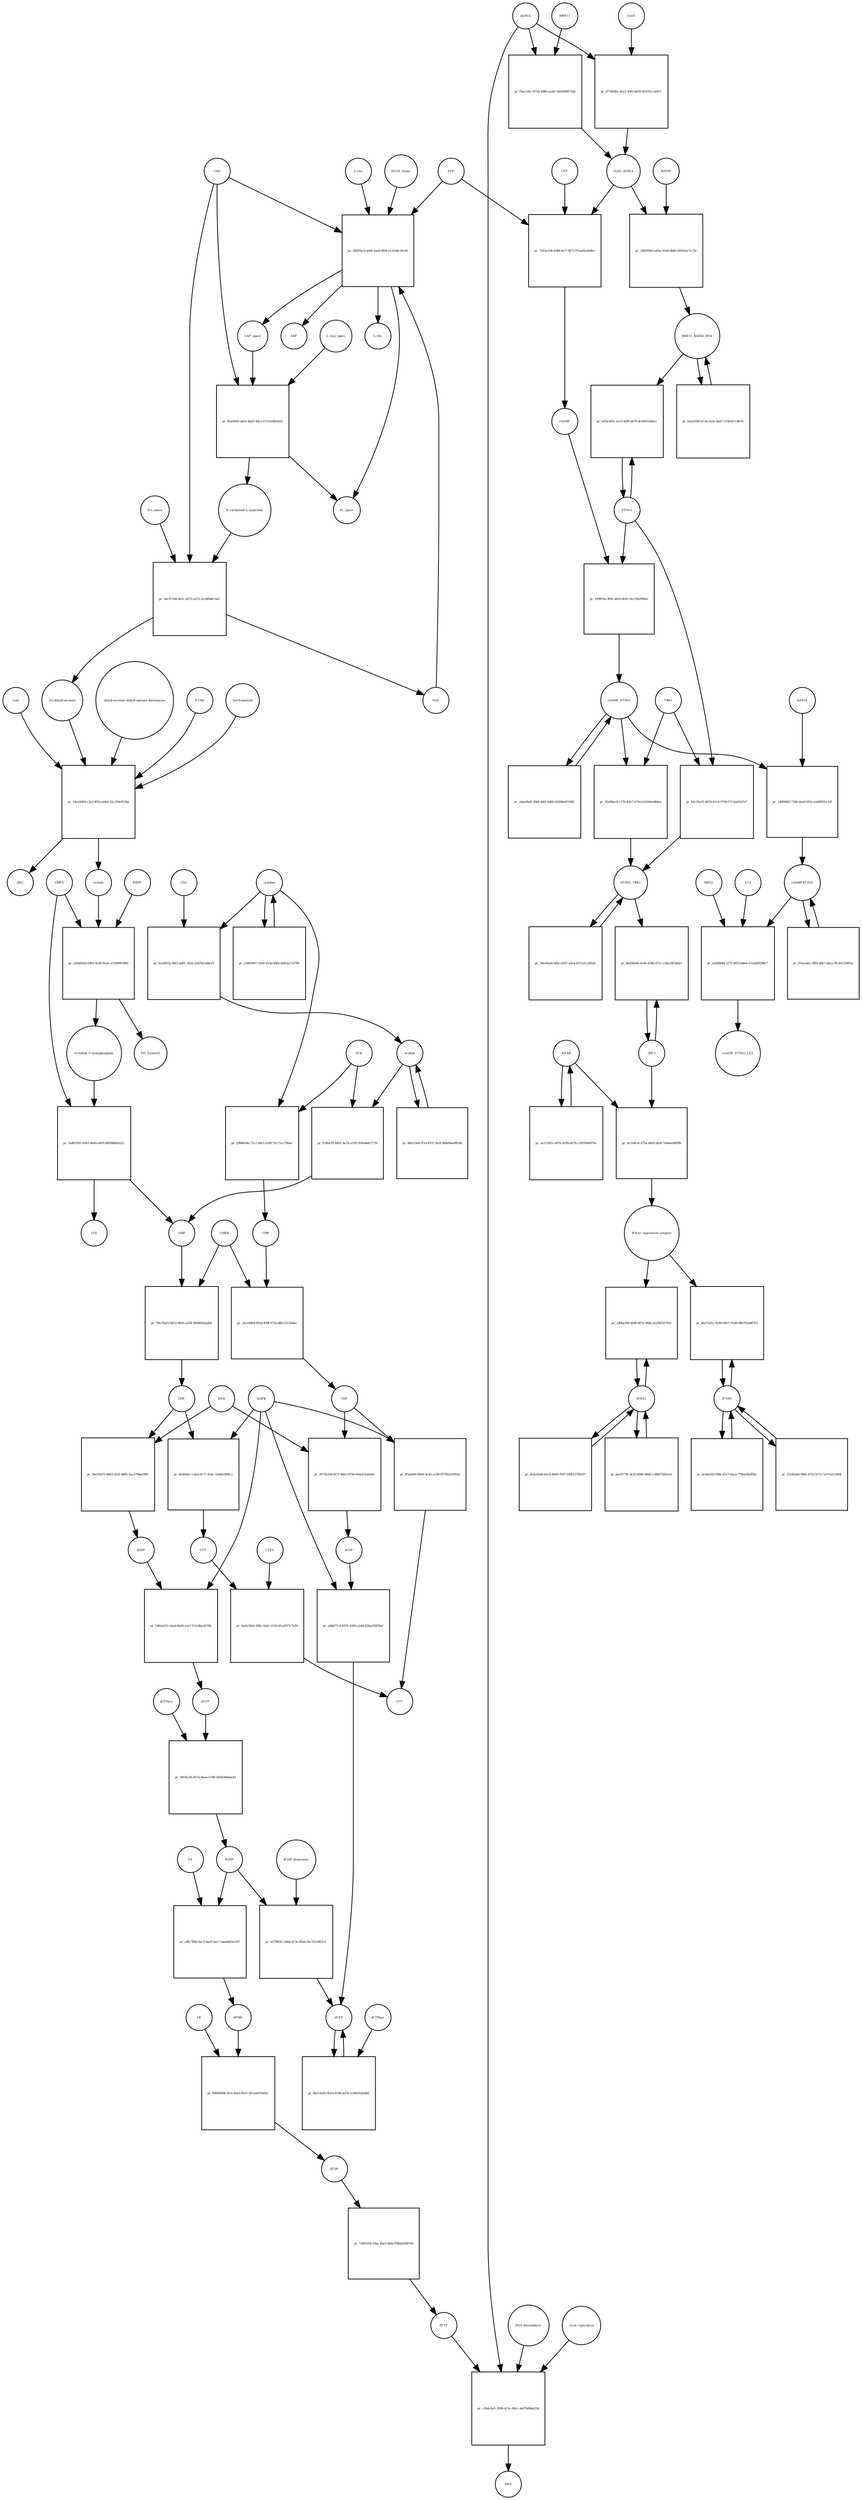 strict digraph  {
"L-Gln" [annotation="", bipartite=0, cls="simple chemical", fontsize=4, label="L-Gln", shape=circle];
"pr_08fd7ac3-a06f-42a9-8fb4-e23534c16c06" [annotation="", bipartite=1, cls=process, fontsize=4, label="pr_08fd7ac3-a06f-42a9-8fb4-e23534c16c06", shape=square];
CAP_space [annotation="", bipartite=0, cls="simple chemical", fontsize=4, label=CAP_space, shape=circle];
CAD [annotation="", bipartite=0, cls=macromolecule, fontsize=4, label=CAD, shape=circle];
HCO3_minus [annotation="", bipartite=0, cls="simple chemical", fontsize=4, label=HCO3_minus, shape=circle];
H2O [annotation="", bipartite=0, cls="simple chemical", fontsize=4, label=H2O, shape=circle];
ATP [annotation="", bipartite=0, cls="simple chemical", fontsize=4, label=ATP, shape=circle];
"L-Glu" [annotation="", bipartite=0, cls="simple chemical", fontsize=4, label="L-Glu", shape=circle];
ADP [annotation="", bipartite=0, cls="simple chemical", fontsize=4, label=ADP, shape=circle];
Pi_space [annotation="", bipartite=0, cls="simple chemical", fontsize=4, label=Pi_space, shape=circle];
cytidine [annotation="", bipartite=0, cls="simple chemical", fontsize=4, label=cytidine, shape=circle];
"pr_fee9952a-d6f3-4d91-943d-5e87b63eb619" [annotation="", bipartite=1, cls=process, fontsize=4, label="pr_fee9952a-d6f3-4d91-943d-5e87b63eb619", shape=square];
uridine [annotation="", bipartite=0, cls="simple chemical", fontsize=4, label=uridine, shape=circle];
CDA [annotation="", bipartite=0, cls=macromolecule, fontsize=4, label=CDA, shape=circle];
"pr_f59facf4-4801-4a74-a539-929a4b817739" [annotation="", bipartite=1, cls=process, fontsize=4, label="pr_f59facf4-4801-4a74-a539-929a4b817739", shape=square];
UMP [annotation="", bipartite=0, cls="simple chemical", fontsize=4, label=UMP, shape=circle];
UCK [annotation="", bipartite=0, cls=macromolecule, fontsize=4, label=UCK, shape=circle];
"pr_2068624a-72c1-4811-a09f-7b171cc748ee" [annotation="", bipartite=1, cls=process, fontsize=4, label="pr_2068624a-72c1-4811-a09f-7b171cc748ee", shape=square];
CMP [annotation="", bipartite=0, cls="simple chemical", fontsize=4, label=CMP, shape=circle];
"pr_8bfc53eb-ff1d-4531-9a2f-6dbd4ae8818b" [annotation="", bipartite=1, cls=process, fontsize=4, label="pr_8bfc53eb-ff1d-4531-9a2f-6dbd4ae8818b", shape=square];
"pr_e3883097-5169-419a-90fd-9af62a733789" [annotation="", bipartite=1, cls=process, fontsize=4, label="pr_e3883097-5169-419a-90fd-9af62a733789", shape=square];
"pr_99a78a83-b652-4826-a264-2608f442a0b4" [annotation="", bipartite=1, cls=process, fontsize=4, label="pr_99a78a83-b652-4826-a264-2608f442a0b4", shape=square];
UDP [annotation="", bipartite=0, cls="simple chemical", fontsize=4, label=UDP, shape=circle];
CMPK [annotation="", bipartite=0, cls=macromolecule, fontsize=4, label=CMPK, shape=circle];
"pr_362a9d64-f65d-409f-87a4-dfbc33145dec" [annotation="", bipartite=1, cls=process, fontsize=4, label="pr_362a9d64-f65d-409f-87a4-dfbc33145dec", shape=square];
CDP [annotation="", bipartite=0, cls="simple chemical", fontsize=4, label=CDP, shape=circle];
"pr_444fede7-cab3-4c77-9c4c-1ef6bc8f0fcc" [annotation="", bipartite=1, cls=process, fontsize=4, label="pr_444fede7-cab3-4c77-9c4c-1ef6bc8f0fcc", shape=square];
UTP [annotation="", bipartite=0, cls="simple chemical", fontsize=4, label=UTP, shape=circle];
NDPK [annotation="", bipartite=0, cls=macromolecule, fontsize=4, label=NDPK, shape=circle];
"pr_ff5daf00-8949-4c45-a338-937952c0593b" [annotation="", bipartite=1, cls=process, fontsize=4, label="pr_ff5daf00-8949-4c45-a338-937952c0593b", shape=square];
CTP [annotation="", bipartite=0, cls="simple chemical", fontsize=4, label=CTP, shape=circle];
"pr_4e8a39e0-098c-4a4c-a51b-65cd557c7a59" [annotation="", bipartite=1, cls=process, fontsize=4, label="pr_4e8a39e0-098c-4a4c-a51b-65cd557c7a59", shape=square];
CTPS [annotation="", bipartite=0, cls=macromolecule, fontsize=4, label=CTPS, shape=circle];
"pr_9ee55d7e-6803-422f-b885-5ac379bee990" [annotation="", bipartite=1, cls=process, fontsize=4, label="pr_9ee55d7e-6803-422f-b885-5ac379bee990", shape=square];
dUDP [annotation="", bipartite=0, cls="simple chemical", fontsize=4, label=dUDP, shape=circle];
RNR [annotation="", bipartite=0, cls=macromolecule, fontsize=4, label=RNR, shape=circle];
"pr_5db2ed31-c6ad-4b99-a1a7-f13c8ba3670b" [annotation="", bipartite=1, cls=process, fontsize=4, label="pr_5db2ed31-c6ad-4b99-a1a7-f13c8ba3670b", shape=square];
dUTP [annotation="", bipartite=0, cls="simple chemical", fontsize=4, label=dUTP, shape=circle];
dCDP [annotation="", bipartite=0, cls="simple chemical", fontsize=4, label=dCDP, shape=circle];
"pr_adb877c4-b976-4280-a24d-42bee92f95ef" [annotation="", bipartite=1, cls=process, fontsize=4, label="pr_adb877c4-b976-4280-a24d-42bee92f95ef", shape=square];
dCTP [annotation="", bipartite=0, cls="simple chemical", fontsize=4, label=dCTP, shape=circle];
"pr_9572b356-bf71-46b3-979d-fe6e2cb2a001" [annotation="", bipartite=1, cls=process, fontsize=4, label="pr_9572b356-bf71-46b3-979d-fe6e2cb2a001", shape=square];
"pr_3618a1fb-827a-4aaa-b789-5d3434bdae42" [annotation="", bipartite=1, cls=process, fontsize=4, label="pr_3618a1fb-827a-4aaa-b789-5d3434bdae42", shape=square];
dUMP [annotation="", bipartite=0, cls="simple chemical", fontsize=4, label=dUMP, shape=circle];
dUTPase [annotation="", bipartite=0, cls=macromolecule, fontsize=4, label=dUTPase, shape=circle];
"pr_0b1c9a85-82c6-459b-b376-519fd324eb60" [annotation="", bipartite=1, cls=process, fontsize=4, label="pr_0b1c9a85-82c6-459b-b376-519fd324eb60", shape=square];
dCTPase [annotation="", bipartite=0, cls=macromolecule, fontsize=4, label=dCTPase, shape=circle];
"pr_ad78f641-eb64-417a-82ab-8ac101e865c1" [annotation="", bipartite=1, cls=process, fontsize=4, label="pr_ad78f641-eb64-417a-82ab-8ac101e865c1", shape=square];
"dCMP deaminase" [annotation="", bipartite=0, cls=macromolecule, fontsize=4, label="dCMP deaminase", shape=circle];
"pr_cf8c788d-4ac5-4ae9-aec7-eae6465ecf07" [annotation="", bipartite=1, cls=process, fontsize=4, label="pr_cf8c788d-4ac5-4ae9-aec7-eae6465ecf07", shape=square];
dTMP [annotation="", bipartite=0, cls="simple chemical", fontsize=4, label=dTMP, shape=circle];
TS [annotation="", bipartite=0, cls=macromolecule, fontsize=4, label=TS, shape=circle];
"pr_b0606938-3fc6-45d3-9531-d21ea835683c" [annotation="", bipartite=1, cls=process, fontsize=4, label="pr_b0606938-3fc6-45d3-9531-d21ea835683c", shape=square];
dTDP [annotation="", bipartite=0, cls="simple chemical", fontsize=4, label=dTDP, shape=circle];
TK [annotation="", bipartite=0, cls=macromolecule, fontsize=4, label=TK, shape=circle];
"pr_728f1056-f3ba-45e5-bfda-f980a6290765" [annotation="", bipartite=1, cls=process, fontsize=4, label="pr_728f1056-f3ba-45e5-bfda-f980a6290765", shape=square];
dTTP [annotation="", bipartite=0, cls="simple chemical", fontsize=4, label=dTTP, shape=circle];
dsDNA [annotation="", bipartite=0, cls="simple chemical", fontsize=4, label=dsDNA, shape=circle];
"pr_0778690c-8e15-49f5-b659-816351c3e87c" [annotation="", bipartite=1, cls=process, fontsize=4, label="pr_0778690c-8e15-49f5-b659-816351c3e87c", shape=square];
cGAS [annotation="", bipartite=0, cls=macromolecule, fontsize=4, label=cGAS, shape=circle];
cGAS_dsDNA [annotation="", bipartite=0, cls=complex, fontsize=4, label=cGAS_dsDNA, shape=circle];
"pr_7d23a1b8-6584-4cf7-9f71-07ead3a40dbe" [annotation="", bipartite=1, cls=process, fontsize=4, label="pr_7d23a1b8-6584-4cf7-9f71-07ead3a40dbe", shape=square];
GTP [annotation="", bipartite=0, cls="simple chemical", fontsize=4, label=GTP, shape=circle];
cGAMP [annotation="", bipartite=0, cls="simple chemical", fontsize=4, label=cGAMP, shape=circle];
"pr_1ff8f03a-9f42-4b1b-8ef0-24c25fe999a0" [annotation="", bipartite=1, cls=process, fontsize=4, label="pr_1ff8f03a-9f42-4b1b-8ef0-24c25fe999a0", shape=square];
STING [annotation="", bipartite=0, cls="macromolecule multimer", fontsize=4, label=STING, shape=circle];
cGAMP_STING [annotation="", bipartite=0, cls=complex, fontsize=4, label=cGAMP_STING, shape=circle];
TBK1 [annotation="", bipartite=0, cls=macromolecule, fontsize=4, label=TBK1, shape=circle];
"pr_62e88ac8-117b-43e7-b794-b21b93e48dea" [annotation="", bipartite=1, cls=process, fontsize=4, label="pr_62e88ac8-117b-43e7-b794-b21b93e48dea", shape=square];
STING_TBK1 [annotation="", bipartite=0, cls=complex, fontsize=4, label=STING_TBK1, shape=circle];
"pr_2dae0bd1-3bf6-4d6f-8480-62600e831685" [annotation="", bipartite=1, cls=process, fontsize=4, label="pr_2dae0bd1-3bf6-4d6f-8480-62600e831685", shape=square];
"pr_18ee8a4e-bfbc-4367-a5cd-637e21c285d2" [annotation="", bipartite=1, cls=process, fontsize=4, label="pr_18ee8a4e-bfbc-4367-a5cd-637e21c285d2", shape=square];
"NF-kB" [annotation="", bipartite=0, cls=complex, fontsize=4, label="NF-kB", shape=circle];
"pr_ae312651-e87e-4258-ab7b-c5f03564870c" [annotation="", bipartite=1, cls=process, fontsize=4, label="pr_ae312651-e87e-4258-ab7b-c5f03564870c", shape=square];
IFNA1 [annotation="", bipartite=0, cls="nucleic acid feature", fontsize=4, label=IFNA1, shape=circle];
"pr_bac8775f-3e35-404b-98d5-c386075d5ea4" [annotation="", bipartite=1, cls=process, fontsize=4, label="pr_bac8775f-3e35-404b-98d5-c386075d5ea4", shape=square];
IFNB1 [annotation="", bipartite=0, cls="nucleic acid feature", fontsize=4, label=IFNB1, shape=circle];
"pr_37a49ab6-f88e-4722-b711-5c97e4120f4f" [annotation="", bipartite=1, cls=process, fontsize=4, label="pr_37a49ab6-f88e-4722-b711-5c97e4120f4f", shape=square];
"pr_8c6cb5d4-d3c9-4b49-9597-f49b137f4107" [annotation="", bipartite=1, cls=process, fontsize=4, label="pr_8c6cb5d4-d3c9-4b49-9597-f49b137f4107", shape=square];
"pr_4cb0cf42-f49e-47e7-baca-7780a5b2f06c" [annotation="", bipartite=1, cls=process, fontsize=4, label="pr_4cb0cf42-f49e-47e7-baca-7780a5b2f06c", shape=square];
"pr_bb27e01c-9240-4815-91dd-d4b785ad8763" [annotation="", bipartite=1, cls=process, fontsize=4, label="pr_bb27e01c-9240-4815-91dd-d4b785ad8763", shape=square];
"IFNA1 expression complex" [annotation="", bipartite=0, cls=complex, fontsize=4, label="IFNA1 expression complex", shape=circle];
"cGAMP-STING" [annotation="", bipartite=0, cls=complex, fontsize=4, label="cGAMP-STING", shape=circle];
"pr_f05ea4ec-38f4-4b07-bbca-9fc44139495a" [annotation="", bipartite=1, cls=process, fontsize=4, label="pr_f05ea4ec-38f4-4b07-bbca-9fc44139495a", shape=square];
"pr_f5ee1d1c-8724-4080-aadd-7ab9999071bb" [annotation="", bipartite=1, cls=process, fontsize=4, label="pr_f5ee1d1c-8724-4080-aadd-7ab9999071bb", shape=square];
MRE11 [annotation="", bipartite=0, cls="macromolecule multimer", fontsize=4, label=MRE11, shape=circle];
RAD50 [annotation="", bipartite=0, cls="macromolecule multimer", fontsize=4, label=RAD50, shape=circle];
"pr_26929563-a60a-45a8-bb82-092942c7c73c" [annotation="", bipartite=1, cls=process, fontsize=4, label="pr_26929563-a60a-45a8-bb82-092942c7c73c", shape=square];
MRE11_RAD50_DNA [annotation="", bipartite=0, cls=complex, fontsize=4, label=MRE11_RAD50_DNA, shape=circle];
IRF3 [annotation="", bipartite=0, cls="macromolecule multimer", fontsize=4, label=IRF3, shape=circle];
"pr_8ed3b044-dc66-4340-872c-23de18f34641" [annotation="", bipartite=1, cls=process, fontsize=4, label="pr_8ed3b044-dc66-4340-872c-23de18f34641", shape=square];
"pr_1d6f0682-7348-4ea6-bf0e-aaf48935c14f" [annotation="", bipartite=1, cls=process, fontsize=4, label="pr_1d6f0682-7348-4ea6-bf0e-aaf48935c14f", shape=square];
SAR1A [annotation="", bipartite=0, cls=macromolecule, fontsize=4, label=SAR1A, shape=circle];
"pr_e2d88884-1f71-4933-b8e4-e15ad50290c7" [annotation="", bipartite=1, cls=process, fontsize=4, label="pr_e2d88884-1f71-4933-b8e4-e15ad50290c7", shape=square];
LC3 [annotation="", bipartite=0, cls=macromolecule, fontsize=4, label=LC3, shape=circle];
cGAMP_STING_LC3 [annotation="", bipartite=0, cls=complex, fontsize=4, label=cGAMP_STING_LC3, shape=circle];
WIPI2 [annotation="", bipartite=0, cls=macromolecule, fontsize=4, label=WIPI2, shape=circle];
"pr_e93e3601-1ec9-42f9-b679-4cd5031dfdcc" [annotation="", bipartite=1, cls=process, fontsize=4, label="pr_e93e3601-1ec9-42f9-b679-4cd5031dfdcc", shape=square];
"pr_b1c35a35-4633-41c0-9790-f711ba05d7e7" [annotation="", bipartite=1, cls=process, fontsize=4, label="pr_b1c35a35-4633-41c0-9790-f711ba05d7e7", shape=square];
"pr_fea3c695-b734-422e-bad7-5749347c867b" [annotation="", bipartite=1, cls=process, fontsize=4, label="pr_fea3c695-b734-422e-bad7-5749347c867b", shape=square];
"pr_9fa03f65-4a91-4d25-9dce-b715160b3443" [annotation="", bipartite=1, cls=process, fontsize=4, label="pr_9fa03f65-4a91-4d25-9dce-b715160b3443", shape=square];
"N-carbamoyl-L-aspartate" [annotation="", bipartite=0, cls="simple chemical", fontsize=4, label="N-carbamoyl-L-aspartate", shape=circle];
"L-Asp_space" [annotation="", bipartite=0, cls="simple chemical", fontsize=4, label="L-Asp_space", shape=circle];
"pr_48c97108-8e2c-4272-a213-2e24f6de14a3" [annotation="", bipartite=1, cls=process, fontsize=4, label="pr_48c97108-8e2c-4272-a213-2e24f6de14a3", shape=square];
"(S)-dihydroorotate" [annotation="", bipartite=0, cls="simple chemical", fontsize=4, label="(S)-dihydroorotate", shape=circle];
"H+_space" [annotation="", bipartite=0, cls="simple chemical", fontsize=4, label="H+_space", shape=circle];
"pr_1dcc8d54-c2a3-491a-a0a6-52c259e953ba" [annotation="", bipartite=1, cls=process, fontsize=4, label="pr_1dcc8d54-c2a3-491a-a0a6-52c259e953ba", shape=square];
orotate [annotation="", bipartite=0, cls="simple chemical", fontsize=4, label=orotate, shape=circle];
"dihydroorotate dehydrogenase holoenzyme" [annotation="", bipartite=0, cls="simple chemical", fontsize=4, label="dihydroorotate dehydrogenase holoenzyme", shape=circle];
P1788 [annotation="", bipartite=0, cls="simple chemical", fontsize=4, label=P1788, shape=circle];
Teriflunomide [annotation="", bipartite=0, cls="simple chemical", fontsize=4, label=Teriflunomide, shape=circle];
CoQ [annotation="", bipartite=0, cls="simple chemical", fontsize=4, label=CoQ, shape=circle];
QH2 [annotation="", bipartite=0, cls="simple chemical", fontsize=4, label=QH2, shape=circle];
"pr_e20d0b5d-6981-4c06-9e2e-a723f99c0ffd" [annotation="", bipartite=1, cls=process, fontsize=4, label="pr_e20d0b5d-6981-4c06-9e2e-a723f99c0ffd", shape=square];
"orotidine 5'-monophosphate" [annotation="", bipartite=0, cls="simple chemical", fontsize=4, label="orotidine 5'-monophosphate", shape=circle];
UMPS [annotation="", bipartite=0, cls="macromolecule multimer", fontsize=4, label=UMPS, shape=circle];
PRPP [annotation="", bipartite=0, cls="simple chemical", fontsize=4, label=PRPP, shape=circle];
"PPi [cytosol]" [annotation="", bipartite=0, cls="simple chemical", fontsize=4, label="PPi [cytosol]", shape=circle];
"pr_1a8b7642-d563-4bd9-ab93-68f3880d2a22" [annotation="", bipartite=1, cls=process, fontsize=4, label="pr_1a8b7642-d563-4bd9-ab93-68f3880d2a22", shape=square];
CO2 [annotation="", bipartite=0, cls="simple chemical", fontsize=4, label=CO2, shape=circle];
"pr_c2bdc8e5-2696-413c-88e1-4e07b84be55d" [annotation="", bipartite=1, cls=process, fontsize=4, label="pr_c2bdc8e5-2696-413c-88e1-4e07b84be55d", shape=square];
DNA [annotation="", bipartite=0, cls="nucleic acid feature", fontsize=4, label=DNA, shape=circle];
"DNA biosynthesis" [annotation="urn_miriam_obo.go_GO%3A0071897", bipartite=0, cls=phenotype, fontsize=4, label="DNA biosynthesis", shape=circle];
"virus replication" [annotation="", bipartite=0, cls=phenotype, fontsize=4, label="virus replication", shape=circle];
"pr_2d0ba584-4fd8-487e-968a-b52f4f347910" [annotation="", bipartite=1, cls=process, fontsize=4, label="pr_2d0ba584-4fd8-487e-968a-b52f4f347910", shape=square];
"pr_4c1b4caf-475a-4b65-bfa8-7dadea06f9f6" [annotation="", bipartite=1, cls=process, fontsize=4, label="pr_4c1b4caf-475a-4b65-bfa8-7dadea06f9f6", shape=square];
"L-Gln" -> "pr_08fd7ac3-a06f-42a9-8fb4-e23534c16c06"  [annotation="", interaction_type=consumption];
"pr_08fd7ac3-a06f-42a9-8fb4-e23534c16c06" -> CAP_space  [annotation="", interaction_type=production];
"pr_08fd7ac3-a06f-42a9-8fb4-e23534c16c06" -> "L-Glu"  [annotation="", interaction_type=production];
"pr_08fd7ac3-a06f-42a9-8fb4-e23534c16c06" -> ADP  [annotation="", interaction_type=production];
"pr_08fd7ac3-a06f-42a9-8fb4-e23534c16c06" -> Pi_space  [annotation="", interaction_type=production];
CAP_space -> "pr_9fa03f65-4a91-4d25-9dce-b715160b3443"  [annotation="", interaction_type=consumption];
CAD -> "pr_08fd7ac3-a06f-42a9-8fb4-e23534c16c06"  [annotation=urn_miriam_reactome_REACT_1698, interaction_type=catalysis];
CAD -> "pr_9fa03f65-4a91-4d25-9dce-b715160b3443"  [annotation=urn_miriam_reactome_REACT_1698, interaction_type=catalysis];
CAD -> "pr_48c97108-8e2c-4272-a213-2e24f6de14a3"  [annotation=urn_miriam_reactome_REACT_1698, interaction_type=catalysis];
HCO3_minus -> "pr_08fd7ac3-a06f-42a9-8fb4-e23534c16c06"  [annotation="", interaction_type=consumption];
H2O -> "pr_08fd7ac3-a06f-42a9-8fb4-e23534c16c06"  [annotation="", interaction_type=consumption];
ATP -> "pr_08fd7ac3-a06f-42a9-8fb4-e23534c16c06"  [annotation="", interaction_type=consumption];
ATP -> "pr_7d23a1b8-6584-4cf7-9f71-07ead3a40dbe"  [annotation="", interaction_type=consumption];
cytidine -> "pr_fee9952a-d6f3-4d91-943d-5e87b63eb619"  [annotation="", interaction_type=consumption];
cytidine -> "pr_2068624a-72c1-4811-a09f-7b171cc748ee"  [annotation="", interaction_type=consumption];
cytidine -> "pr_e3883097-5169-419a-90fd-9af62a733789"  [annotation="", interaction_type=consumption];
"pr_fee9952a-d6f3-4d91-943d-5e87b63eb619" -> uridine  [annotation="", interaction_type=production];
uridine -> "pr_f59facf4-4801-4a74-a539-929a4b817739"  [annotation="", interaction_type=consumption];
uridine -> "pr_8bfc53eb-ff1d-4531-9a2f-6dbd4ae8818b"  [annotation="", interaction_type=consumption];
CDA -> "pr_fee9952a-d6f3-4d91-943d-5e87b63eb619"  [annotation="", interaction_type=catalysis];
"pr_f59facf4-4801-4a74-a539-929a4b817739" -> UMP  [annotation="", interaction_type=production];
UMP -> "pr_99a78a83-b652-4826-a264-2608f442a0b4"  [annotation="", interaction_type=consumption];
UCK -> "pr_f59facf4-4801-4a74-a539-929a4b817739"  [annotation="", interaction_type=catalysis];
UCK -> "pr_2068624a-72c1-4811-a09f-7b171cc748ee"  [annotation="", interaction_type=catalysis];
"pr_2068624a-72c1-4811-a09f-7b171cc748ee" -> CMP  [annotation="", interaction_type=production];
CMP -> "pr_362a9d64-f65d-409f-87a4-dfbc33145dec"  [annotation="", interaction_type=consumption];
"pr_8bfc53eb-ff1d-4531-9a2f-6dbd4ae8818b" -> uridine  [annotation="", interaction_type=production];
"pr_e3883097-5169-419a-90fd-9af62a733789" -> cytidine  [annotation="", interaction_type=production];
"pr_99a78a83-b652-4826-a264-2608f442a0b4" -> UDP  [annotation="", interaction_type=production];
UDP -> "pr_444fede7-cab3-4c77-9c4c-1ef6bc8f0fcc"  [annotation="", interaction_type=consumption];
UDP -> "pr_9ee55d7e-6803-422f-b885-5ac379bee990"  [annotation="", interaction_type=consumption];
CMPK -> "pr_99a78a83-b652-4826-a264-2608f442a0b4"  [annotation="", interaction_type=catalysis];
CMPK -> "pr_362a9d64-f65d-409f-87a4-dfbc33145dec"  [annotation="", interaction_type=catalysis];
"pr_362a9d64-f65d-409f-87a4-dfbc33145dec" -> CDP  [annotation="", interaction_type=production];
CDP -> "pr_ff5daf00-8949-4c45-a338-937952c0593b"  [annotation="", interaction_type=consumption];
CDP -> "pr_9572b356-bf71-46b3-979d-fe6e2cb2a001"  [annotation="", interaction_type=consumption];
"pr_444fede7-cab3-4c77-9c4c-1ef6bc8f0fcc" -> UTP  [annotation="", interaction_type=production];
UTP -> "pr_4e8a39e0-098c-4a4c-a51b-65cd557c7a59"  [annotation="", interaction_type=consumption];
NDPK -> "pr_444fede7-cab3-4c77-9c4c-1ef6bc8f0fcc"  [annotation="", interaction_type=catalysis];
NDPK -> "pr_ff5daf00-8949-4c45-a338-937952c0593b"  [annotation="", interaction_type=catalysis];
NDPK -> "pr_5db2ed31-c6ad-4b99-a1a7-f13c8ba3670b"  [annotation="", interaction_type=catalysis];
NDPK -> "pr_adb877c4-b976-4280-a24d-42bee92f95ef"  [annotation="", interaction_type=catalysis];
"pr_ff5daf00-8949-4c45-a338-937952c0593b" -> CTP  [annotation="", interaction_type=production];
"pr_4e8a39e0-098c-4a4c-a51b-65cd557c7a59" -> CTP  [annotation="", interaction_type=production];
CTPS -> "pr_4e8a39e0-098c-4a4c-a51b-65cd557c7a59"  [annotation="", interaction_type=catalysis];
"pr_9ee55d7e-6803-422f-b885-5ac379bee990" -> dUDP  [annotation="", interaction_type=production];
dUDP -> "pr_5db2ed31-c6ad-4b99-a1a7-f13c8ba3670b"  [annotation="", interaction_type=consumption];
RNR -> "pr_9ee55d7e-6803-422f-b885-5ac379bee990"  [annotation="", interaction_type=catalysis];
RNR -> "pr_9572b356-bf71-46b3-979d-fe6e2cb2a001"  [annotation="", interaction_type=catalysis];
"pr_5db2ed31-c6ad-4b99-a1a7-f13c8ba3670b" -> dUTP  [annotation="", interaction_type=production];
dUTP -> "pr_3618a1fb-827a-4aaa-b789-5d3434bdae42"  [annotation="", interaction_type=consumption];
dCDP -> "pr_adb877c4-b976-4280-a24d-42bee92f95ef"  [annotation="", interaction_type=consumption];
"pr_adb877c4-b976-4280-a24d-42bee92f95ef" -> dCTP  [annotation="", interaction_type=production];
dCTP -> "pr_0b1c9a85-82c6-459b-b376-519fd324eb60"  [annotation="", interaction_type=consumption];
"pr_9572b356-bf71-46b3-979d-fe6e2cb2a001" -> dCDP  [annotation="", interaction_type=production];
"pr_3618a1fb-827a-4aaa-b789-5d3434bdae42" -> dUMP  [annotation="", interaction_type=production];
dUMP -> "pr_ad78f641-eb64-417a-82ab-8ac101e865c1"  [annotation="", interaction_type=consumption];
dUMP -> "pr_cf8c788d-4ac5-4ae9-aec7-eae6465ecf07"  [annotation="", interaction_type=consumption];
dUTPase -> "pr_3618a1fb-827a-4aaa-b789-5d3434bdae42"  [annotation="", interaction_type=catalysis];
"pr_0b1c9a85-82c6-459b-b376-519fd324eb60" -> dCTP  [annotation="", interaction_type=production];
dCTPase -> "pr_0b1c9a85-82c6-459b-b376-519fd324eb60"  [annotation="", interaction_type=catalysis];
"pr_ad78f641-eb64-417a-82ab-8ac101e865c1" -> dCTP  [annotation="", interaction_type=production];
"dCMP deaminase" -> "pr_ad78f641-eb64-417a-82ab-8ac101e865c1"  [annotation="", interaction_type=catalysis];
"pr_cf8c788d-4ac5-4ae9-aec7-eae6465ecf07" -> dTMP  [annotation="", interaction_type=production];
dTMP -> "pr_b0606938-3fc6-45d3-9531-d21ea835683c"  [annotation="", interaction_type=consumption];
TS -> "pr_cf8c788d-4ac5-4ae9-aec7-eae6465ecf07"  [annotation="", interaction_type=catalysis];
"pr_b0606938-3fc6-45d3-9531-d21ea835683c" -> dTDP  [annotation="", interaction_type=production];
dTDP -> "pr_728f1056-f3ba-45e5-bfda-f980a6290765"  [annotation="", interaction_type=consumption];
TK -> "pr_b0606938-3fc6-45d3-9531-d21ea835683c"  [annotation="", interaction_type=catalysis];
"pr_728f1056-f3ba-45e5-bfda-f980a6290765" -> dTTP  [annotation="", interaction_type=production];
dTTP -> "pr_c2bdc8e5-2696-413c-88e1-4e07b84be55d"  [annotation="", interaction_type=consumption];
dsDNA -> "pr_0778690c-8e15-49f5-b659-816351c3e87c"  [annotation="", interaction_type=consumption];
dsDNA -> "pr_f5ee1d1c-8724-4080-aadd-7ab9999071bb"  [annotation="", interaction_type=consumption];
dsDNA -> "pr_c2bdc8e5-2696-413c-88e1-4e07b84be55d"  [annotation="", interaction_type=consumption];
"pr_0778690c-8e15-49f5-b659-816351c3e87c" -> cGAS_dsDNA  [annotation="", interaction_type=production];
cGAS -> "pr_0778690c-8e15-49f5-b659-816351c3e87c"  [annotation="", interaction_type=consumption];
cGAS_dsDNA -> "pr_7d23a1b8-6584-4cf7-9f71-07ead3a40dbe"  [annotation="", interaction_type=catalysis];
cGAS_dsDNA -> "pr_26929563-a60a-45a8-bb82-092942c7c73c"  [annotation="", interaction_type=consumption];
"pr_7d23a1b8-6584-4cf7-9f71-07ead3a40dbe" -> cGAMP  [annotation="", interaction_type=production];
GTP -> "pr_7d23a1b8-6584-4cf7-9f71-07ead3a40dbe"  [annotation="", interaction_type=consumption];
cGAMP -> "pr_1ff8f03a-9f42-4b1b-8ef0-24c25fe999a0"  [annotation="", interaction_type=consumption];
"pr_1ff8f03a-9f42-4b1b-8ef0-24c25fe999a0" -> cGAMP_STING  [annotation="", interaction_type=production];
STING -> "pr_1ff8f03a-9f42-4b1b-8ef0-24c25fe999a0"  [annotation="", interaction_type=consumption];
STING -> "pr_e93e3601-1ec9-42f9-b679-4cd5031dfdcc"  [annotation="", interaction_type=consumption];
STING -> "pr_b1c35a35-4633-41c0-9790-f711ba05d7e7"  [annotation="", interaction_type=consumption];
cGAMP_STING -> "pr_62e88ac8-117b-43e7-b794-b21b93e48dea"  [annotation="", interaction_type=consumption];
cGAMP_STING -> "pr_2dae0bd1-3bf6-4d6f-8480-62600e831685"  [annotation="", interaction_type=consumption];
cGAMP_STING -> "pr_1d6f0682-7348-4ea6-bf0e-aaf48935c14f"  [annotation="", interaction_type=consumption];
TBK1 -> "pr_62e88ac8-117b-43e7-b794-b21b93e48dea"  [annotation="", interaction_type=consumption];
TBK1 -> "pr_b1c35a35-4633-41c0-9790-f711ba05d7e7"  [annotation="", interaction_type=consumption];
"pr_62e88ac8-117b-43e7-b794-b21b93e48dea" -> STING_TBK1  [annotation="", interaction_type=production];
STING_TBK1 -> "pr_18ee8a4e-bfbc-4367-a5cd-637e21c285d2"  [annotation="", interaction_type=consumption];
STING_TBK1 -> "pr_8ed3b044-dc66-4340-872c-23de18f34641"  [annotation="", interaction_type=catalysis];
"pr_2dae0bd1-3bf6-4d6f-8480-62600e831685" -> cGAMP_STING  [annotation="", interaction_type=production];
"pr_18ee8a4e-bfbc-4367-a5cd-637e21c285d2" -> STING_TBK1  [annotation="", interaction_type=production];
"NF-kB" -> "pr_ae312651-e87e-4258-ab7b-c5f03564870c"  [annotation="", interaction_type=consumption];
"NF-kB" -> "pr_4c1b4caf-475a-4b65-bfa8-7dadea06f9f6"  [annotation="", interaction_type=consumption];
"pr_ae312651-e87e-4258-ab7b-c5f03564870c" -> "NF-kB"  [annotation="", interaction_type=production];
IFNA1 -> "pr_bac8775f-3e35-404b-98d5-c386075d5ea4"  [annotation="", interaction_type=consumption];
IFNA1 -> "pr_8c6cb5d4-d3c9-4b49-9597-f49b137f4107"  [annotation="", interaction_type=consumption];
IFNA1 -> "pr_2d0ba584-4fd8-487e-968a-b52f4f347910"  [annotation="", interaction_type=consumption];
"pr_bac8775f-3e35-404b-98d5-c386075d5ea4" -> IFNA1  [annotation="", interaction_type=production];
IFNB1 -> "pr_37a49ab6-f88e-4722-b711-5c97e4120f4f"  [annotation="", interaction_type=consumption];
IFNB1 -> "pr_4cb0cf42-f49e-47e7-baca-7780a5b2f06c"  [annotation="", interaction_type=consumption];
IFNB1 -> "pr_bb27e01c-9240-4815-91dd-d4b785ad8763"  [annotation="", interaction_type=consumption];
"pr_37a49ab6-f88e-4722-b711-5c97e4120f4f" -> IFNB1  [annotation="", interaction_type=production];
"pr_8c6cb5d4-d3c9-4b49-9597-f49b137f4107" -> IFNA1  [annotation="", interaction_type=production];
"pr_4cb0cf42-f49e-47e7-baca-7780a5b2f06c" -> IFNB1  [annotation="", interaction_type=production];
"pr_bb27e01c-9240-4815-91dd-d4b785ad8763" -> IFNB1  [annotation="", interaction_type=production];
"IFNA1 expression complex" -> "pr_bb27e01c-9240-4815-91dd-d4b785ad8763"  [annotation="", interaction_type=stimulation];
"IFNA1 expression complex" -> "pr_2d0ba584-4fd8-487e-968a-b52f4f347910"  [annotation="", interaction_type=stimulation];
"cGAMP-STING" -> "pr_f05ea4ec-38f4-4b07-bbca-9fc44139495a"  [annotation="", interaction_type=consumption];
"cGAMP-STING" -> "pr_e2d88884-1f71-4933-b8e4-e15ad50290c7"  [annotation="", interaction_type=consumption];
"pr_f05ea4ec-38f4-4b07-bbca-9fc44139495a" -> "cGAMP-STING"  [annotation="", interaction_type=production];
"pr_f5ee1d1c-8724-4080-aadd-7ab9999071bb" -> cGAS_dsDNA  [annotation="", interaction_type=production];
MRE11 -> "pr_f5ee1d1c-8724-4080-aadd-7ab9999071bb"  [annotation="", interaction_type=consumption];
RAD50 -> "pr_26929563-a60a-45a8-bb82-092942c7c73c"  [annotation="", interaction_type=consumption];
"pr_26929563-a60a-45a8-bb82-092942c7c73c" -> MRE11_RAD50_DNA  [annotation="", interaction_type=production];
MRE11_RAD50_DNA -> "pr_e93e3601-1ec9-42f9-b679-4cd5031dfdcc"  [annotation="", interaction_type=catalysis];
MRE11_RAD50_DNA -> "pr_fea3c695-b734-422e-bad7-5749347c867b"  [annotation="", interaction_type=consumption];
IRF3 -> "pr_8ed3b044-dc66-4340-872c-23de18f34641"  [annotation="", interaction_type=consumption];
IRF3 -> "pr_4c1b4caf-475a-4b65-bfa8-7dadea06f9f6"  [annotation="", interaction_type=consumption];
"pr_8ed3b044-dc66-4340-872c-23de18f34641" -> IRF3  [annotation="", interaction_type=production];
"pr_1d6f0682-7348-4ea6-bf0e-aaf48935c14f" -> "cGAMP-STING"  [annotation="", interaction_type=production];
SAR1A -> "pr_1d6f0682-7348-4ea6-bf0e-aaf48935c14f"  [annotation="", interaction_type=catalysis];
"pr_e2d88884-1f71-4933-b8e4-e15ad50290c7" -> cGAMP_STING_LC3  [annotation="", interaction_type=production];
LC3 -> "pr_e2d88884-1f71-4933-b8e4-e15ad50290c7"  [annotation="", interaction_type=consumption];
WIPI2 -> "pr_e2d88884-1f71-4933-b8e4-e15ad50290c7"  [annotation="", interaction_type=catalysis];
"pr_e93e3601-1ec9-42f9-b679-4cd5031dfdcc" -> STING  [annotation="", interaction_type=production];
"pr_b1c35a35-4633-41c0-9790-f711ba05d7e7" -> STING_TBK1  [annotation="", interaction_type=production];
"pr_fea3c695-b734-422e-bad7-5749347c867b" -> MRE11_RAD50_DNA  [annotation="", interaction_type=production];
"pr_9fa03f65-4a91-4d25-9dce-b715160b3443" -> "N-carbamoyl-L-aspartate"  [annotation="", interaction_type=production];
"pr_9fa03f65-4a91-4d25-9dce-b715160b3443" -> Pi_space  [annotation="", interaction_type=production];
"N-carbamoyl-L-aspartate" -> "pr_48c97108-8e2c-4272-a213-2e24f6de14a3"  [annotation="", interaction_type=consumption];
"L-Asp_space" -> "pr_9fa03f65-4a91-4d25-9dce-b715160b3443"  [annotation="", interaction_type=consumption];
"pr_48c97108-8e2c-4272-a213-2e24f6de14a3" -> "(S)-dihydroorotate"  [annotation="", interaction_type=production];
"pr_48c97108-8e2c-4272-a213-2e24f6de14a3" -> H2O  [annotation="", interaction_type=production];
"(S)-dihydroorotate" -> "pr_1dcc8d54-c2a3-491a-a0a6-52c259e953ba"  [annotation="", interaction_type=consumption];
"H+_space" -> "pr_48c97108-8e2c-4272-a213-2e24f6de14a3"  [annotation="", interaction_type=consumption];
"pr_1dcc8d54-c2a3-491a-a0a6-52c259e953ba" -> orotate  [annotation="", interaction_type=production];
"pr_1dcc8d54-c2a3-491a-a0a6-52c259e953ba" -> QH2  [annotation="", interaction_type=production];
orotate -> "pr_e20d0b5d-6981-4c06-9e2e-a723f99c0ffd"  [annotation="", interaction_type=consumption];
"dihydroorotate dehydrogenase holoenzyme" -> "pr_1dcc8d54-c2a3-491a-a0a6-52c259e953ba"  [annotation=urn_miriam_reactome_REACT_1698, interaction_type=catalysis];
P1788 -> "pr_1dcc8d54-c2a3-491a-a0a6-52c259e953ba"  [annotation=urn_miriam_reactome_REACT_1698, interaction_type=inhibition];
Teriflunomide -> "pr_1dcc8d54-c2a3-491a-a0a6-52c259e953ba"  [annotation=urn_miriam_reactome_REACT_1698, interaction_type=inhibition];
CoQ -> "pr_1dcc8d54-c2a3-491a-a0a6-52c259e953ba"  [annotation="", interaction_type=consumption];
"pr_e20d0b5d-6981-4c06-9e2e-a723f99c0ffd" -> "orotidine 5'-monophosphate"  [annotation="", interaction_type=production];
"pr_e20d0b5d-6981-4c06-9e2e-a723f99c0ffd" -> "PPi [cytosol]"  [annotation="", interaction_type=production];
"orotidine 5'-monophosphate" -> "pr_1a8b7642-d563-4bd9-ab93-68f3880d2a22"  [annotation="", interaction_type=consumption];
UMPS -> "pr_e20d0b5d-6981-4c06-9e2e-a723f99c0ffd"  [annotation=urn_miriam_reactome_REACT_1698, interaction_type=catalysis];
UMPS -> "pr_1a8b7642-d563-4bd9-ab93-68f3880d2a22"  [annotation=urn_miriam_reactome_REACT_1698, interaction_type=catalysis];
PRPP -> "pr_e20d0b5d-6981-4c06-9e2e-a723f99c0ffd"  [annotation="", interaction_type=consumption];
"pr_1a8b7642-d563-4bd9-ab93-68f3880d2a22" -> UMP  [annotation="", interaction_type=production];
"pr_1a8b7642-d563-4bd9-ab93-68f3880d2a22" -> CO2  [annotation="", interaction_type=production];
"pr_c2bdc8e5-2696-413c-88e1-4e07b84be55d" -> DNA  [annotation="", interaction_type=production];
"DNA biosynthesis" -> "pr_c2bdc8e5-2696-413c-88e1-4e07b84be55d"  [annotation="", interaction_type=catalysis];
"virus replication" -> "pr_c2bdc8e5-2696-413c-88e1-4e07b84be55d"  [annotation="", interaction_type=inhibition];
"pr_2d0ba584-4fd8-487e-968a-b52f4f347910" -> IFNA1  [annotation="", interaction_type=production];
"pr_4c1b4caf-475a-4b65-bfa8-7dadea06f9f6" -> "IFNA1 expression complex"  [annotation="", interaction_type=production];
}
